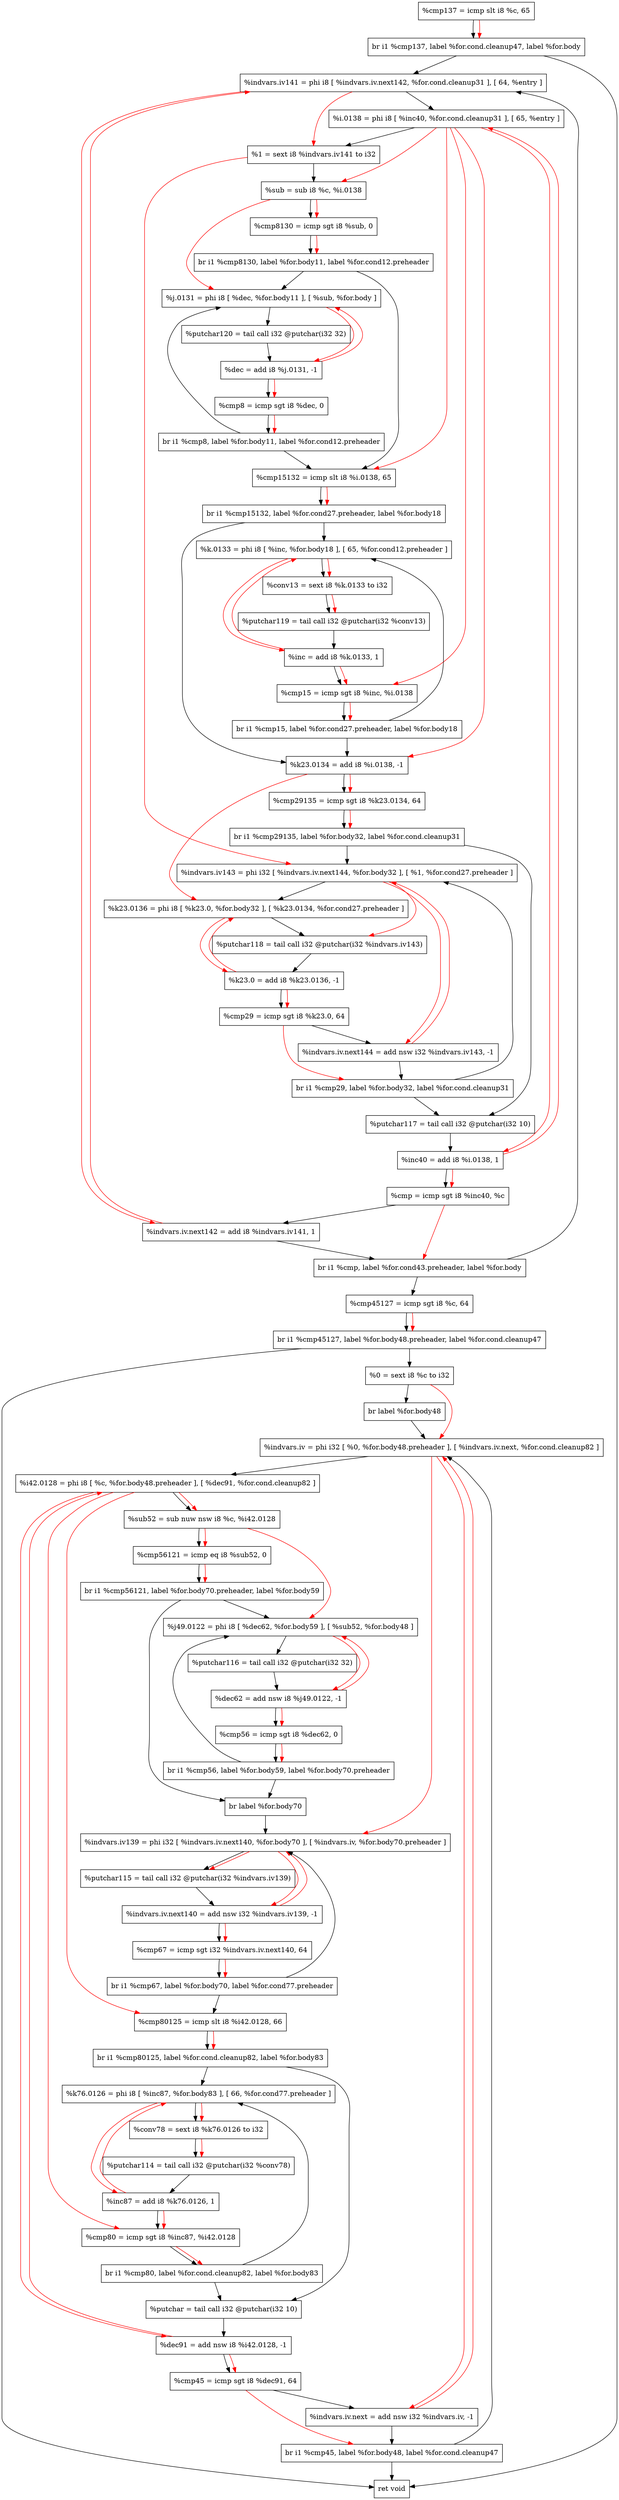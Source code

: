 digraph "CDFG for'func' function" {
	Node0x555d8c179e60[shape=record, label="  %cmp137 = icmp slt i8 %c, 65"];
	Node0x555d8c103c98[shape=record, label="  br i1 %cmp137, label %for.cond.cleanup47, label %for.body"];
	Node0x555d8c17a1b0[shape=record, label="  %cmp45127 = icmp sgt i8 %c, 64"];
	Node0x555d8c103db8[shape=record, label="  br i1 %cmp45127, label %for.body48.preheader, label %for.cond.cleanup47"];
	Node0x555d8c17a0e8[shape=record, label="  %0 = sext i8 %c to i32"];
	Node0x555d8c17a3c8[shape=record, label="  br label %for.body48"];
	Node0x555d8c17a568[shape=record, label="  %indvars.iv141 = phi i8 [ %indvars.iv.next142, %for.cond.cleanup31 ], [ 64, %entry ]"];
	Node0x555d8c17a718[shape=record, label="  %i.0138 = phi i8 [ %inc40, %for.cond.cleanup31 ], [ 65, %entry ]"];
	Node0x555d8c17a7e8[shape=record, label="  %1 = sext i8 %indvars.iv141 to i32"];
	Node0x555d8c17a880[shape=record, label="  %sub = sub i8 %c, %i.0138"];
	Node0x555d8c17aa90[shape=record, label="  %cmp8130 = icmp sgt i8 %sub, 0"];
	Node0x555d8c10f228[shape=record, label="  br i1 %cmp8130, label %for.body11, label %for.cond12.preheader"];
	Node0x555d8c17ad30[shape=record, label="  %cmp15132 = icmp slt i8 %i.0138, 65"];
	Node0x555d8c10f348[shape=record, label="  br i1 %cmp15132, label %for.cond27.preheader, label %for.body18"];
	Node0x555d8c17aef8[shape=record, label="  %j.0131 = phi i8 [ %dec, %for.body11 ], [ %sub, %for.body ]"];
	Node0x555d8c17b0c0[shape=record, label="  %putchar120 = tail call i32 @putchar(i32 32)"];
	Node0x555d8c17b1f0[shape=record, label="  %dec = add i8 %j.0131, -1"];
	Node0x555d8c17b260[shape=record, label="  %cmp8 = icmp sgt i8 %dec, 0"];
	Node0x555d8c10f588[shape=record, label="  br i1 %cmp8, label %for.body11, label %for.cond12.preheader"];
	Node0x555d8c17b320[shape=record, label="  %k23.0134 = add i8 %i.0138, -1"];
	Node0x555d8c17b390[shape=record, label="  %cmp29135 = icmp sgt i8 %k23.0134, 64"];
	Node0x555d8c17b848[shape=record, label="  br i1 %cmp29135, label %for.body32, label %for.cond.cleanup31"];
	Node0x555d8c17b898[shape=record, label="  %k.0133 = phi i8 [ %inc, %for.body18 ], [ 65, %for.cond12.preheader ]"];
	Node0x555d8c17ab58[shape=record, label="  %conv13 = sext i8 %k.0133 to i32"];
	Node0x555d8c17b9c0[shape=record, label="  %putchar119 = tail call i32 @putchar(i32 %conv13)"];
	Node0x555d8c17ba90[shape=record, label="  %inc = add i8 %k.0133, 1"];
	Node0x555d8c17bb00[shape=record, label="  %cmp15 = icmp sgt i8 %inc, %i.0138"];
	Node0x555d8c17bbb8[shape=record, label="  br i1 %cmp15, label %for.cond27.preheader, label %for.body18"];
	Node0x555d8c17bc30[shape=record, label="  %putchar117 = tail call i32 @putchar(i32 10)"];
	Node0x555d8c17bd30[shape=record, label="  %inc40 = add i8 %i.0138, 1"];
	Node0x555d8c17bda0[shape=record, label="  %cmp = icmp sgt i8 %inc40, %c"];
	Node0x555d8c17be10[shape=record, label="  %indvars.iv.next142 = add i8 %indvars.iv141, 1"];
	Node0x555d8c17bec8[shape=record, label="  br i1 %cmp, label %for.cond43.preheader, label %for.body"];
	Node0x555d8c17bf18[shape=record, label="  %indvars.iv143 = phi i32 [ %indvars.iv.next144, %for.body32 ], [ %1, %for.cond27.preheader ]"];
	Node0x555d8c17c038[shape=record, label="  %k23.0136 = phi i8 [ %k23.0, %for.body32 ], [ %k23.0134, %for.cond27.preheader ]"];
	Node0x555d8c17c120[shape=record, label="  %putchar118 = tail call i32 @putchar(i32 %indvars.iv143)"];
	Node0x555d8c17c1f0[shape=record, label="  %k23.0 = add i8 %k23.0136, -1"];
	Node0x555d8c17c260[shape=record, label="  %cmp29 = icmp sgt i8 %k23.0, 64"];
	Node0x555d8c17c300[shape=record, label="  %indvars.iv.next144 = add nsw i32 %indvars.iv143, -1"];
	Node0x555d8c17c3b8[shape=record, label="  br i1 %cmp29, label %for.body32, label %for.cond.cleanup31"];
	Node0x555d8c17c400[shape=record, label="  ret void"];
	Node0x555d8c17c4c8[shape=record, label="  %indvars.iv = phi i32 [ %0, %for.body48.preheader ], [ %indvars.iv.next, %for.cond.cleanup82 ]"];
	Node0x555d8c17c5f8[shape=record, label="  %i42.0128 = phi i8 [ %c, %for.body48.preheader ], [ %dec91, %for.cond.cleanup82 ]"];
	Node0x555d8c17ced0[shape=record, label="  %sub52 = sub nuw nsw i8 %c, %i42.0128"];
	Node0x555d8c17cf60[shape=record, label="  %cmp56121 = icmp eq i8 %sub52, 0"];
	Node0x555d8c17d108[shape=record, label="  br i1 %cmp56121, label %for.body70.preheader, label %for.body59"];
	Node0x555d8c17a4f8[shape=record, label="  br label %for.body70"];
	Node0x555d8c17d828[shape=record, label="  %j49.0122 = phi i8 [ %dec62, %for.body59 ], [ %sub52, %for.body48 ]"];
	Node0x555d8c17d940[shape=record, label="  %putchar116 = tail call i32 @putchar(i32 32)"];
	Node0x555d8c17da40[shape=record, label="  %dec62 = add nsw i8 %j49.0122, -1"];
	Node0x555d8c17dab0[shape=record, label="  %cmp56 = icmp sgt i8 %dec62, 0"];
	Node0x555d8c17db68[shape=record, label="  br i1 %cmp56, label %for.body59, label %for.body70.preheader"];
	Node0x555d8c17dc80[shape=record, label="  %cmp80125 = icmp slt i8 %i42.0128, 66"];
	Node0x555d8c17dde8[shape=record, label="  br i1 %cmp80125, label %for.cond.cleanup82, label %for.body83"];
	Node0x555d8c17de98[shape=record, label="  %indvars.iv139 = phi i32 [ %indvars.iv.next140, %for.body70 ], [ %indvars.iv, %for.body70.preheader ]"];
	Node0x555d8c17df80[shape=record, label="  %putchar115 = tail call i32 @putchar(i32 %indvars.iv139)"];
	Node0x555d8c17e080[shape=record, label="  %indvars.iv.next140 = add nsw i32 %indvars.iv139, -1"];
	Node0x555d8c17e120[shape=record, label="  %cmp67 = icmp sgt i32 %indvars.iv.next140, 64"];
	Node0x555d8c17e1d8[shape=record, label="  br i1 %cmp67, label %for.body70, label %for.cond77.preheader"];
	Node0x555d8c17e250[shape=record, label="  %putchar = tail call i32 @putchar(i32 10)"];
	Node0x555d8c17e320[shape=record, label="  %dec91 = add nsw i8 %i42.0128, -1"];
	Node0x555d8c17e390[shape=record, label="  %cmp45 = icmp sgt i8 %dec91, 64"];
	Node0x555d8c17e400[shape=record, label="  %indvars.iv.next = add nsw i32 %indvars.iv, -1"];
	Node0x555d8c17e488[shape=record, label="  br i1 %cmp45, label %for.body48, label %for.cond.cleanup47"];
	Node0x555d8c17e4f8[shape=record, label="  %k76.0126 = phi i8 [ %inc87, %for.body83 ], [ 66, %for.cond77.preheader ]"];
	Node0x555d8c17a368[shape=record, label="  %conv78 = sext i8 %k76.0126 to i32"];
	Node0x555d8c17e600[shape=record, label="  %putchar114 = tail call i32 @putchar(i32 %conv78)"];
	Node0x555d8c17e6d0[shape=record, label="  %inc87 = add i8 %k76.0126, 1"];
	Node0x555d8c17e740[shape=record, label="  %cmp80 = icmp sgt i8 %inc87, %i42.0128"];
	Node0x555d8c17e7c8[shape=record, label="  br i1 %cmp80, label %for.cond.cleanup82, label %for.body83"];
	Node0x555d8c179e60 -> Node0x555d8c103c98
	Node0x555d8c103c98 -> Node0x555d8c17c400
	Node0x555d8c103c98 -> Node0x555d8c17a568
	Node0x555d8c17a1b0 -> Node0x555d8c103db8
	Node0x555d8c103db8 -> Node0x555d8c17a0e8
	Node0x555d8c103db8 -> Node0x555d8c17c400
	Node0x555d8c17a0e8 -> Node0x555d8c17a3c8
	Node0x555d8c17a3c8 -> Node0x555d8c17c4c8
	Node0x555d8c17a568 -> Node0x555d8c17a718
	Node0x555d8c17a718 -> Node0x555d8c17a7e8
	Node0x555d8c17a7e8 -> Node0x555d8c17a880
	Node0x555d8c17a880 -> Node0x555d8c17aa90
	Node0x555d8c17aa90 -> Node0x555d8c10f228
	Node0x555d8c10f228 -> Node0x555d8c17aef8
	Node0x555d8c10f228 -> Node0x555d8c17ad30
	Node0x555d8c17ad30 -> Node0x555d8c10f348
	Node0x555d8c10f348 -> Node0x555d8c17b320
	Node0x555d8c10f348 -> Node0x555d8c17b898
	Node0x555d8c17aef8 -> Node0x555d8c17b0c0
	Node0x555d8c17b0c0 -> Node0x555d8c17b1f0
	Node0x555d8c17b1f0 -> Node0x555d8c17b260
	Node0x555d8c17b260 -> Node0x555d8c10f588
	Node0x555d8c10f588 -> Node0x555d8c17aef8
	Node0x555d8c10f588 -> Node0x555d8c17ad30
	Node0x555d8c17b320 -> Node0x555d8c17b390
	Node0x555d8c17b390 -> Node0x555d8c17b848
	Node0x555d8c17b848 -> Node0x555d8c17bf18
	Node0x555d8c17b848 -> Node0x555d8c17bc30
	Node0x555d8c17b898 -> Node0x555d8c17ab58
	Node0x555d8c17ab58 -> Node0x555d8c17b9c0
	Node0x555d8c17b9c0 -> Node0x555d8c17ba90
	Node0x555d8c17ba90 -> Node0x555d8c17bb00
	Node0x555d8c17bb00 -> Node0x555d8c17bbb8
	Node0x555d8c17bbb8 -> Node0x555d8c17b320
	Node0x555d8c17bbb8 -> Node0x555d8c17b898
	Node0x555d8c17bc30 -> Node0x555d8c17bd30
	Node0x555d8c17bd30 -> Node0x555d8c17bda0
	Node0x555d8c17bda0 -> Node0x555d8c17be10
	Node0x555d8c17be10 -> Node0x555d8c17bec8
	Node0x555d8c17bec8 -> Node0x555d8c17a1b0
	Node0x555d8c17bec8 -> Node0x555d8c17a568
	Node0x555d8c17bf18 -> Node0x555d8c17c038
	Node0x555d8c17c038 -> Node0x555d8c17c120
	Node0x555d8c17c120 -> Node0x555d8c17c1f0
	Node0x555d8c17c1f0 -> Node0x555d8c17c260
	Node0x555d8c17c260 -> Node0x555d8c17c300
	Node0x555d8c17c300 -> Node0x555d8c17c3b8
	Node0x555d8c17c3b8 -> Node0x555d8c17bf18
	Node0x555d8c17c3b8 -> Node0x555d8c17bc30
	Node0x555d8c17c4c8 -> Node0x555d8c17c5f8
	Node0x555d8c17c5f8 -> Node0x555d8c17ced0
	Node0x555d8c17ced0 -> Node0x555d8c17cf60
	Node0x555d8c17cf60 -> Node0x555d8c17d108
	Node0x555d8c17d108 -> Node0x555d8c17a4f8
	Node0x555d8c17d108 -> Node0x555d8c17d828
	Node0x555d8c17a4f8 -> Node0x555d8c17de98
	Node0x555d8c17d828 -> Node0x555d8c17d940
	Node0x555d8c17d940 -> Node0x555d8c17da40
	Node0x555d8c17da40 -> Node0x555d8c17dab0
	Node0x555d8c17dab0 -> Node0x555d8c17db68
	Node0x555d8c17db68 -> Node0x555d8c17d828
	Node0x555d8c17db68 -> Node0x555d8c17a4f8
	Node0x555d8c17dc80 -> Node0x555d8c17dde8
	Node0x555d8c17dde8 -> Node0x555d8c17e250
	Node0x555d8c17dde8 -> Node0x555d8c17e4f8
	Node0x555d8c17de98 -> Node0x555d8c17df80
	Node0x555d8c17df80 -> Node0x555d8c17e080
	Node0x555d8c17e080 -> Node0x555d8c17e120
	Node0x555d8c17e120 -> Node0x555d8c17e1d8
	Node0x555d8c17e1d8 -> Node0x555d8c17de98
	Node0x555d8c17e1d8 -> Node0x555d8c17dc80
	Node0x555d8c17e250 -> Node0x555d8c17e320
	Node0x555d8c17e320 -> Node0x555d8c17e390
	Node0x555d8c17e390 -> Node0x555d8c17e400
	Node0x555d8c17e400 -> Node0x555d8c17e488
	Node0x555d8c17e488 -> Node0x555d8c17c4c8
	Node0x555d8c17e488 -> Node0x555d8c17c400
	Node0x555d8c17e4f8 -> Node0x555d8c17a368
	Node0x555d8c17a368 -> Node0x555d8c17e600
	Node0x555d8c17e600 -> Node0x555d8c17e6d0
	Node0x555d8c17e6d0 -> Node0x555d8c17e740
	Node0x555d8c17e740 -> Node0x555d8c17e7c8
	Node0x555d8c17e7c8 -> Node0x555d8c17e250
	Node0x555d8c17e7c8 -> Node0x555d8c17e4f8
edge [color=red]
	Node0x555d8c179e60 -> Node0x555d8c103c98
	Node0x555d8c17a1b0 -> Node0x555d8c103db8
	Node0x555d8c17be10 -> Node0x555d8c17a568
	Node0x555d8c17bd30 -> Node0x555d8c17a718
	Node0x555d8c17a568 -> Node0x555d8c17a7e8
	Node0x555d8c17a718 -> Node0x555d8c17a880
	Node0x555d8c17a880 -> Node0x555d8c17aa90
	Node0x555d8c17aa90 -> Node0x555d8c10f228
	Node0x555d8c17a718 -> Node0x555d8c17ad30
	Node0x555d8c17ad30 -> Node0x555d8c10f348
	Node0x555d8c17b1f0 -> Node0x555d8c17aef8
	Node0x555d8c17a880 -> Node0x555d8c17aef8
	Node0x555d8c17aef8 -> Node0x555d8c17b1f0
	Node0x555d8c17b1f0 -> Node0x555d8c17b260
	Node0x555d8c17b260 -> Node0x555d8c10f588
	Node0x555d8c17a718 -> Node0x555d8c17b320
	Node0x555d8c17b320 -> Node0x555d8c17b390
	Node0x555d8c17b390 -> Node0x555d8c17b848
	Node0x555d8c17ba90 -> Node0x555d8c17b898
	Node0x555d8c17b898 -> Node0x555d8c17ab58
	Node0x555d8c17ab58 -> Node0x555d8c17b9c0
	Node0x555d8c17b898 -> Node0x555d8c17ba90
	Node0x555d8c17ba90 -> Node0x555d8c17bb00
	Node0x555d8c17a718 -> Node0x555d8c17bb00
	Node0x555d8c17bb00 -> Node0x555d8c17bbb8
	Node0x555d8c17a718 -> Node0x555d8c17bd30
	Node0x555d8c17bd30 -> Node0x555d8c17bda0
	Node0x555d8c17a568 -> Node0x555d8c17be10
	Node0x555d8c17bda0 -> Node0x555d8c17bec8
	Node0x555d8c17c300 -> Node0x555d8c17bf18
	Node0x555d8c17a7e8 -> Node0x555d8c17bf18
	Node0x555d8c17c1f0 -> Node0x555d8c17c038
	Node0x555d8c17b320 -> Node0x555d8c17c038
	Node0x555d8c17bf18 -> Node0x555d8c17c120
	Node0x555d8c17c038 -> Node0x555d8c17c1f0
	Node0x555d8c17c1f0 -> Node0x555d8c17c260
	Node0x555d8c17bf18 -> Node0x555d8c17c300
	Node0x555d8c17c260 -> Node0x555d8c17c3b8
	Node0x555d8c17a0e8 -> Node0x555d8c17c4c8
	Node0x555d8c17e400 -> Node0x555d8c17c4c8
	Node0x555d8c17e320 -> Node0x555d8c17c5f8
	Node0x555d8c17c5f8 -> Node0x555d8c17ced0
	Node0x555d8c17ced0 -> Node0x555d8c17cf60
	Node0x555d8c17cf60 -> Node0x555d8c17d108
	Node0x555d8c17da40 -> Node0x555d8c17d828
	Node0x555d8c17ced0 -> Node0x555d8c17d828
	Node0x555d8c17d828 -> Node0x555d8c17da40
	Node0x555d8c17da40 -> Node0x555d8c17dab0
	Node0x555d8c17dab0 -> Node0x555d8c17db68
	Node0x555d8c17c5f8 -> Node0x555d8c17dc80
	Node0x555d8c17dc80 -> Node0x555d8c17dde8
	Node0x555d8c17e080 -> Node0x555d8c17de98
	Node0x555d8c17c4c8 -> Node0x555d8c17de98
	Node0x555d8c17de98 -> Node0x555d8c17df80
	Node0x555d8c17de98 -> Node0x555d8c17e080
	Node0x555d8c17e080 -> Node0x555d8c17e120
	Node0x555d8c17e120 -> Node0x555d8c17e1d8
	Node0x555d8c17c5f8 -> Node0x555d8c17e320
	Node0x555d8c17e320 -> Node0x555d8c17e390
	Node0x555d8c17c4c8 -> Node0x555d8c17e400
	Node0x555d8c17e390 -> Node0x555d8c17e488
	Node0x555d8c17e6d0 -> Node0x555d8c17e4f8
	Node0x555d8c17e4f8 -> Node0x555d8c17a368
	Node0x555d8c17a368 -> Node0x555d8c17e600
	Node0x555d8c17e4f8 -> Node0x555d8c17e6d0
	Node0x555d8c17e6d0 -> Node0x555d8c17e740
	Node0x555d8c17c5f8 -> Node0x555d8c17e740
	Node0x555d8c17e740 -> Node0x555d8c17e7c8
}
